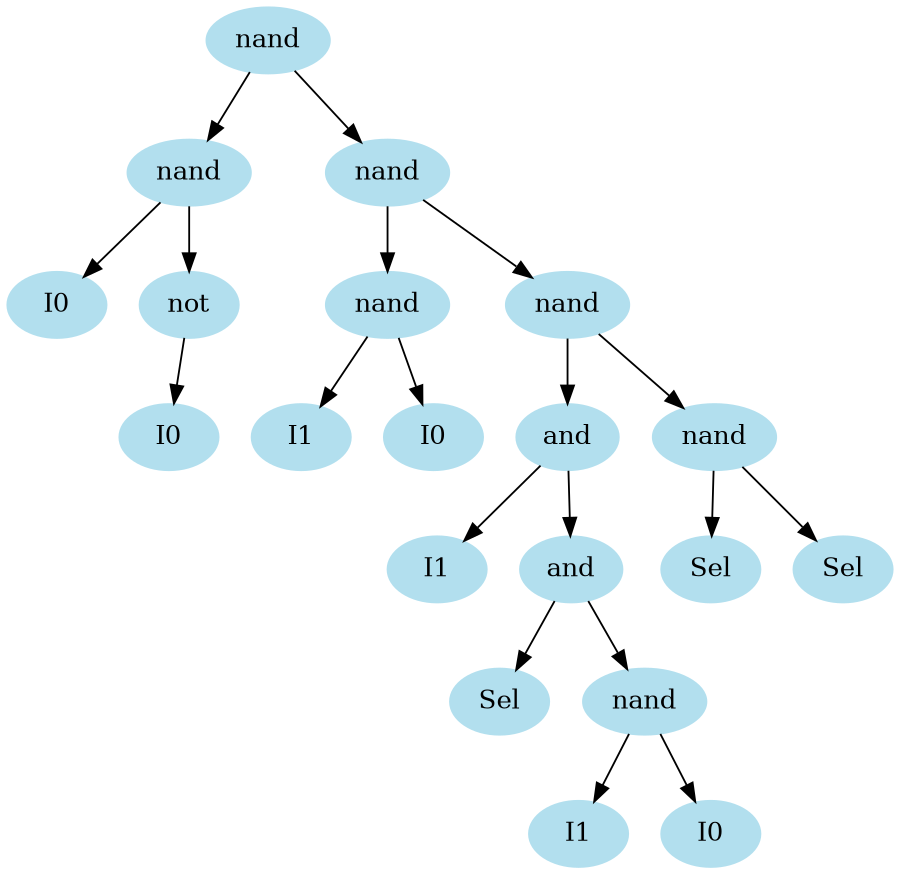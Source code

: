 digraph unix {
	node [color=lightblue2 style=filled]
	size="6,6"
	gate_0 [label=nand]
	gate_1 [label=nand]
	ins_0 [label=I0]
	gate_2 [label=not]
	ins_1 [label=I0]
	gate_3 [label=nand]
	gate_4 [label=nand]
	ins_2 [label=I1]
	ins_3 [label=I0]
	gate_5 [label=nand]
	gate_6 [label=and]
	ins_4 [label=I1]
	gate_7 [label=and]
	ins_5 [label=Sel]
	gate_8 [label=nand]
	ins_6 [label=I1]
	ins_7 [label=I0]
	gate_9 [label=nand]
	ins_8 [label=Sel]
	ins_9 [label=Sel]
	gate_0 -> gate_1
	gate_0 -> gate_3
	gate_1 -> ins_0
	gate_1 -> gate_2
	gate_2 -> ins_1
	gate_3 -> gate_4
	gate_3 -> gate_5
	gate_4 -> ins_2
	gate_4 -> ins_3
	gate_5 -> gate_6
	gate_5 -> gate_9
	gate_6 -> ins_4
	gate_6 -> gate_7
	gate_7 -> ins_5
	gate_7 -> gate_8
	gate_8 -> ins_6
	gate_8 -> ins_7
	gate_9 -> ins_8
	gate_9 -> ins_9
}
